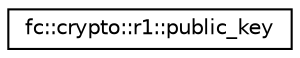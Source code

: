 digraph "Graphical Class Hierarchy"
{
  edge [fontname="Helvetica",fontsize="10",labelfontname="Helvetica",labelfontsize="10"];
  node [fontname="Helvetica",fontsize="10",shape=record];
  rankdir="LR";
  Node0 [label="fc::crypto::r1::public_key",height=0.2,width=0.4,color="black", fillcolor="white", style="filled",URL="$classfc_1_1crypto_1_1r1_1_1public__key.html",tooltip="contains only the public point of an elliptic curve key. "];
}

